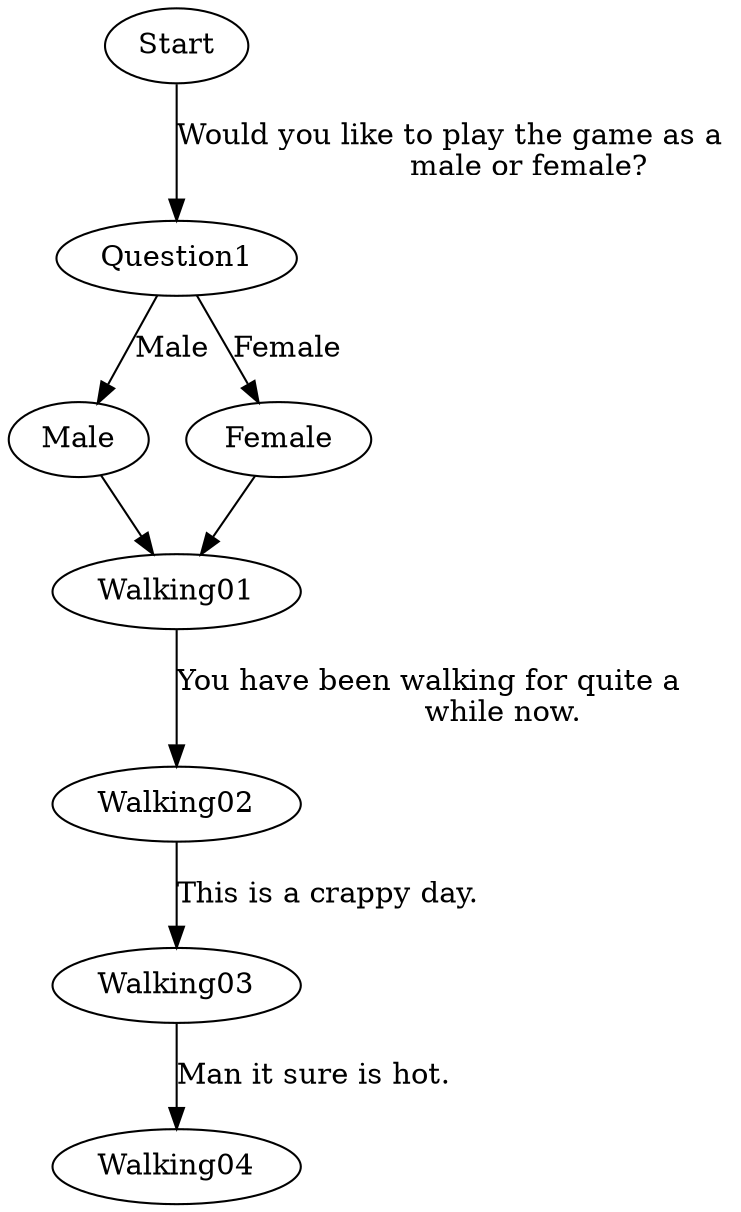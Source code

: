 # Use neato -Tpng script.dot -o script.png
digraph Desert {
	overlap = scale;
	"Start" -> "Question1" [label = "Would you like to play the game as a 
		male or female?"];
	"Question1" -> "Male" [label = "Male"];
	"Question1" -> "Female" [label = "Female"];
	"Male" -> "Walking01";
	"Female" -> "Walking01";
	"Walking01" -> "Walking02" [label = "You have been walking for quite a
		while now."];
	"Walking02" -> "Walking03" [label = "This is a crappy day."];
	
	"Walking03" -> "Walking04" [label = "Man it sure is hot."];


}
